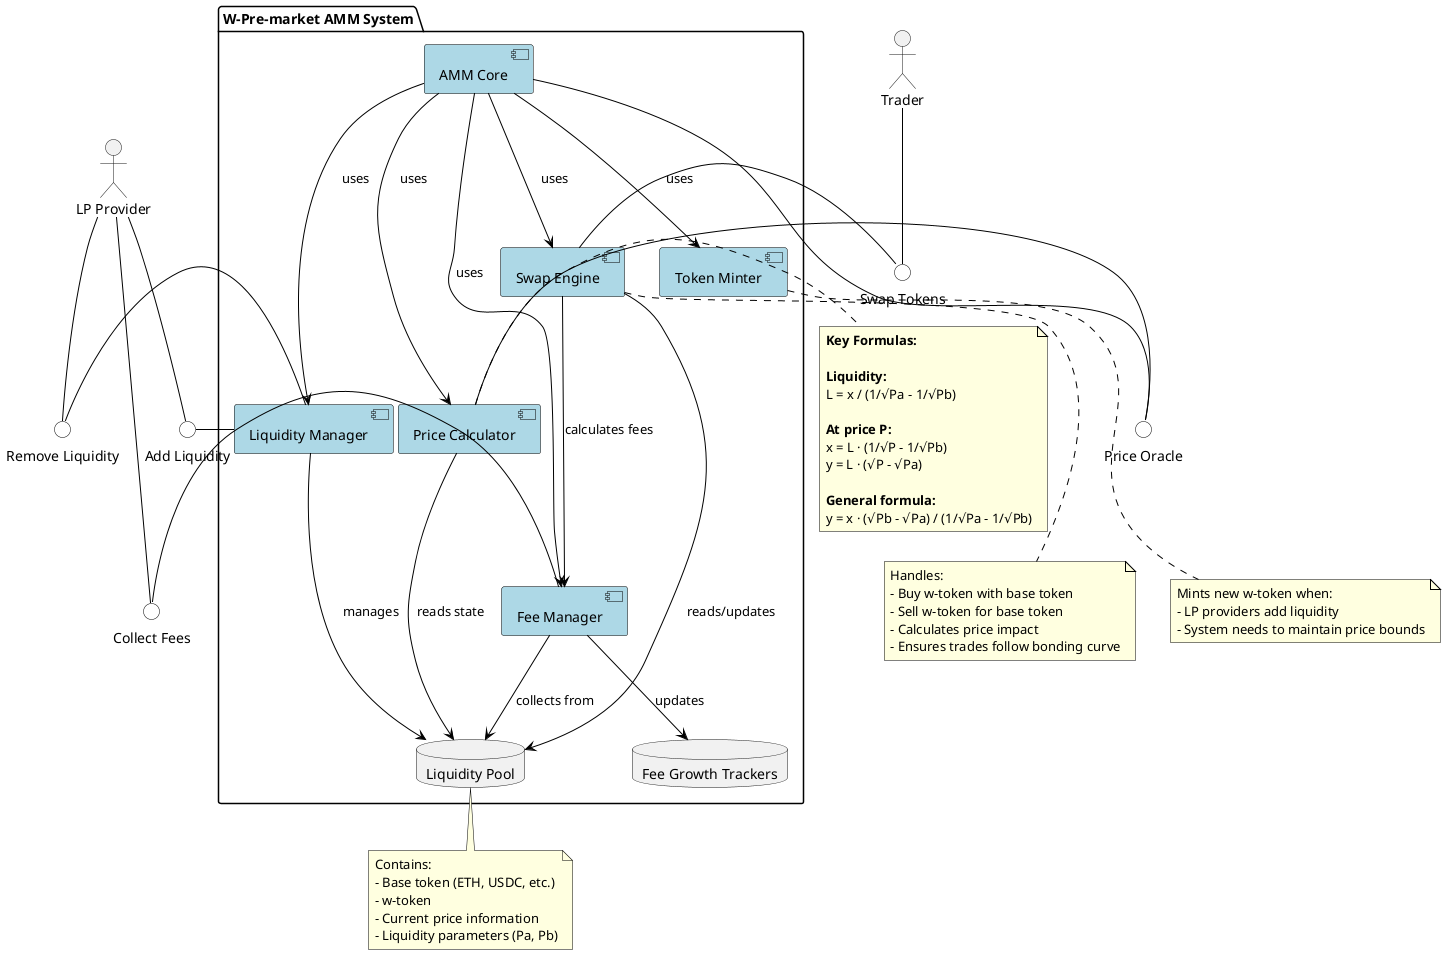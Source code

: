 @startuml W-Pre-market AMM Component Diagram

' Style
skinparam component {
    BackgroundColor LightBlue
    BorderColor Black
    ArrowColor Black
}

skinparam interface {
    BackgroundColor White
    BorderColor Black
}

skinparam note {
    BackgroundColor LightYellow
    BorderColor Black
}

' Components
package "W-Pre-market AMM System" {
    component [AMM Core] as Core
    component [Price Calculator] as Calculator
    component [Token Minter] as Minter
    component [Liquidity Manager] as LiquidityManager
    component [Swap Engine] as SwapEngine
    component [Fee Manager] as FeeManager
    database "Liquidity Pool" as Pool
    database "Fee Growth Trackers" as FeeTrackers
}

' External actors
actor "LP Provider" as LPProvider
actor "Trader" as Trader

' Interfaces
interface "Add Liquidity" as IAddLiquidity
interface "Remove Liquidity" as IRemoveLiquidity
interface "Swap Tokens" as ISwap
interface "Price Oracle" as IPriceOracle
interface "Collect Fees" as ICollectFees

' Connections
LPProvider -- IAddLiquidity
LPProvider -- IRemoveLiquidity
LPProvider -- ICollectFees
Trader -- ISwap
Core -- IPriceOracle

IAddLiquidity - LiquidityManager
IRemoveLiquidity - LiquidityManager
ICollectFees - FeeManager
ISwap - SwapEngine
IPriceOracle - Calculator

Core --> Calculator : uses
Core --> Minter : uses
Core --> LiquidityManager : uses
Core --> SwapEngine : uses
Core --> FeeManager : uses
LiquidityManager --> Pool : manages
SwapEngine --> Pool : reads/updates
SwapEngine --> FeeManager : calculates fees
FeeManager --> FeeTrackers : updates
FeeManager --> Pool : collects from
Calculator --> Pool : reads state

' Notes with formulas
note right of Calculator
  <b>Key Formulas:</b>
  
  <b>Liquidity:</b>
  L = x / (1/√Pa - 1/√Pb)
  
  <b>At price P:</b>
  x = L · (1/√P - 1/√Pb)
  y = L · (√P - √Pa)
  
  <b>General formula:</b>
  y = x · (√Pb - √Pa) / (1/√Pa - 1/√Pb)
end note

note bottom of Pool
  Contains:
  - Base token (ETH, USDC, etc.)
  - w-token
  - Current price information
  - Liquidity parameters (Pa, Pb)
end note

note bottom of Minter
  Mints new w-token when:
  - LP providers add liquidity
  - System needs to maintain price bounds
end note

note bottom of SwapEngine
  Handles:
  - Buy w-token with base token
  - Sell w-token for base token
  - Calculates price impact
  - Ensures trades follow bonding curve
end note

@enduml 